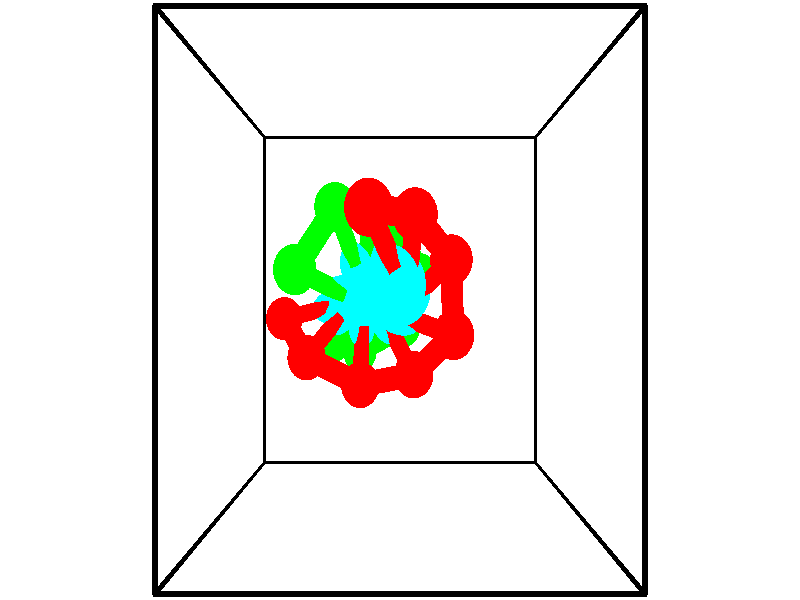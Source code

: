 // switches for output
#declare DRAW_BASES = 1; // possible values are 0, 1; only relevant for DNA ribbons
#declare DRAW_BASES_TYPE = 3; // possible values are 1, 2, 3; only relevant for DNA ribbons
#declare DRAW_FOG = 0; // set to 1 to enable fog

#include "colors.inc"

#include "transforms.inc"
background { rgb <1, 1, 1>}

#default {
   normal{
       ripples 0.25
       frequency 0.20
       turbulence 0.2
       lambda 5
   }
	finish {
		phong 0.1
		phong_size 40.
	}
}

// original window dimensions: 1024x640


// camera settings

camera {
	sky <-0, 1, 0>
	up <-0, 1, 0>
	right 1.6 * <1, 0, 0>
	location <2.5, 2.5, 11.1562>
	look_at <2.5, 2.5, 2.5>
	direction <0, 0, -8.6562>
	angle 67.0682
}


# declare cpy_camera_pos = <2.5, 2.5, 11.1562>;
# if (DRAW_FOG = 1)
fog {
	fog_type 2
	up vnormalize(cpy_camera_pos)
	color rgbt<1,1,1,0.3>
	distance 1e-5
	fog_alt 3e-3
	fog_offset 4
}
# end


// LIGHTS

# declare lum = 6;
global_settings {
	ambient_light rgb lum * <0.05, 0.05, 0.05>
	max_trace_level 15
}# declare cpy_direct_light_amount = 0.25;
light_source
{	1000 * <-1, -1, 1>,
	rgb lum * cpy_direct_light_amount
	parallel
}

light_source
{	1000 * <1, 1, -1>,
	rgb lum * cpy_direct_light_amount
	parallel
}

// strand 0

// nucleotide -1

// particle -1
sphere {
	<2.177748, 3.290651, 4.977559> 0.250000
	pigment { color rgbt <1,0,0,0> }
	no_shadow
}
cylinder {
	<2.360832, 2.944016, 5.057083>,  <2.470682, 2.736034, 5.104798>, 0.100000
	pigment { color rgbt <1,0,0,0> }
	no_shadow
}
cylinder {
	<2.360832, 2.944016, 5.057083>,  <2.177748, 3.290651, 4.977559>, 0.100000
	pigment { color rgbt <1,0,0,0> }
	no_shadow
}

// particle -1
sphere {
	<2.360832, 2.944016, 5.057083> 0.100000
	pigment { color rgbt <1,0,0,0> }
	no_shadow
}
sphere {
	0, 1
	scale<0.080000,0.200000,0.300000>
	matrix <0.258023, -0.084520, -0.962435,
		0.850839, 0.491813, 0.184914,
		0.457709, -0.866589, 0.198812,
		2.498145, 2.684039, 5.116727>
	pigment { color rgbt <0,1,1,0> }
	no_shadow
}
cylinder {
	<2.667661, 3.287112, 4.475432>,  <2.177748, 3.290651, 4.977559>, 0.130000
	pigment { color rgbt <1,0,0,0> }
	no_shadow
}

// nucleotide -1

// particle -1
sphere {
	<2.667661, 3.287112, 4.475432> 0.250000
	pigment { color rgbt <1,0,0,0> }
	no_shadow
}
cylinder {
	<2.616558, 2.900688, 4.565239>,  <2.585896, 2.668834, 4.619123>, 0.100000
	pigment { color rgbt <1,0,0,0> }
	no_shadow
}
cylinder {
	<2.616558, 2.900688, 4.565239>,  <2.667661, 3.287112, 4.475432>, 0.100000
	pigment { color rgbt <1,0,0,0> }
	no_shadow
}

// particle -1
sphere {
	<2.616558, 2.900688, 4.565239> 0.100000
	pigment { color rgbt <1,0,0,0> }
	no_shadow
}
sphere {
	0, 1
	scale<0.080000,0.200000,0.300000>
	matrix <-0.083008, -0.215164, -0.973044,
		0.988326, -0.142950, -0.052702,
		-0.127757, -0.966059, 0.224518,
		2.578231, 2.610870, 4.632594>
	pigment { color rgbt <0,1,1,0> }
	no_shadow
}
cylinder {
	<3.105230, 2.893808, 4.040323>,  <2.667661, 3.287112, 4.475432>, 0.130000
	pigment { color rgbt <1,0,0,0> }
	no_shadow
}

// nucleotide -1

// particle -1
sphere {
	<3.105230, 2.893808, 4.040323> 0.250000
	pigment { color rgbt <1,0,0,0> }
	no_shadow
}
cylinder {
	<2.811737, 2.658394, 4.176125>,  <2.635641, 2.517145, 4.257606>, 0.100000
	pigment { color rgbt <1,0,0,0> }
	no_shadow
}
cylinder {
	<2.811737, 2.658394, 4.176125>,  <3.105230, 2.893808, 4.040323>, 0.100000
	pigment { color rgbt <1,0,0,0> }
	no_shadow
}

// particle -1
sphere {
	<2.811737, 2.658394, 4.176125> 0.100000
	pigment { color rgbt <1,0,0,0> }
	no_shadow
}
sphere {
	0, 1
	scale<0.080000,0.200000,0.300000>
	matrix <-0.221862, -0.264756, -0.938446,
		0.642194, -0.763892, 0.063686,
		-0.733732, -0.588535, 0.339503,
		2.591617, 2.481833, 4.277976>
	pigment { color rgbt <0,1,1,0> }
	no_shadow
}
cylinder {
	<3.140800, 2.147672, 3.895659>,  <3.105230, 2.893808, 4.040323>, 0.130000
	pigment { color rgbt <1,0,0,0> }
	no_shadow
}

// nucleotide -1

// particle -1
sphere {
	<3.140800, 2.147672, 3.895659> 0.250000
	pigment { color rgbt <1,0,0,0> }
	no_shadow
}
cylinder {
	<2.760052, 2.265999, 3.927750>,  <2.531603, 2.336995, 3.947004>, 0.100000
	pigment { color rgbt <1,0,0,0> }
	no_shadow
}
cylinder {
	<2.760052, 2.265999, 3.927750>,  <3.140800, 2.147672, 3.895659>, 0.100000
	pigment { color rgbt <1,0,0,0> }
	no_shadow
}

// particle -1
sphere {
	<2.760052, 2.265999, 3.927750> 0.100000
	pigment { color rgbt <1,0,0,0> }
	no_shadow
}
sphere {
	0, 1
	scale<0.080000,0.200000,0.300000>
	matrix <-0.134149, -0.166741, -0.976832,
		-0.275588, -0.940579, 0.198399,
		-0.951869, 0.295818, 0.080225,
		2.474491, 2.354744, 3.951817>
	pigment { color rgbt <0,1,1,0> }
	no_shadow
}
cylinder {
	<2.673965, 1.710785, 3.487453>,  <3.140800, 2.147672, 3.895659>, 0.130000
	pigment { color rgbt <1,0,0,0> }
	no_shadow
}

// nucleotide -1

// particle -1
sphere {
	<2.673965, 1.710785, 3.487453> 0.250000
	pigment { color rgbt <1,0,0,0> }
	no_shadow
}
cylinder {
	<2.467430, 2.051346, 3.524353>,  <2.343509, 2.255682, 3.546493>, 0.100000
	pigment { color rgbt <1,0,0,0> }
	no_shadow
}
cylinder {
	<2.467430, 2.051346, 3.524353>,  <2.673965, 1.710785, 3.487453>, 0.100000
	pigment { color rgbt <1,0,0,0> }
	no_shadow
}

// particle -1
sphere {
	<2.467430, 2.051346, 3.524353> 0.100000
	pigment { color rgbt <1,0,0,0> }
	no_shadow
}
sphere {
	0, 1
	scale<0.080000,0.200000,0.300000>
	matrix <-0.297256, -0.077158, -0.951675,
		-0.803141, -0.518807, 0.292924,
		-0.516337, 0.851402, 0.092250,
		2.312529, 2.306767, 3.552028>
	pigment { color rgbt <0,1,1,0> }
	no_shadow
}
cylinder {
	<1.982214, 1.577273, 3.281587>,  <2.673965, 1.710785, 3.487453>, 0.130000
	pigment { color rgbt <1,0,0,0> }
	no_shadow
}

// nucleotide -1

// particle -1
sphere {
	<1.982214, 1.577273, 3.281587> 0.250000
	pigment { color rgbt <1,0,0,0> }
	no_shadow
}
cylinder {
	<1.996590, 1.977013, 3.280296>,  <2.005215, 2.216856, 3.279522>, 0.100000
	pigment { color rgbt <1,0,0,0> }
	no_shadow
}
cylinder {
	<1.996590, 1.977013, 3.280296>,  <1.982214, 1.577273, 3.281587>, 0.100000
	pigment { color rgbt <1,0,0,0> }
	no_shadow
}

// particle -1
sphere {
	<1.996590, 1.977013, 3.280296> 0.100000
	pigment { color rgbt <1,0,0,0> }
	no_shadow
}
sphere {
	0, 1
	scale<0.080000,0.200000,0.300000>
	matrix <-0.457937, 0.013598, -0.888881,
		-0.888258, 0.033424, 0.458128,
		0.035940, 0.999349, -0.003228,
		2.007372, 2.276817, 3.279328>
	pigment { color rgbt <0,1,1,0> }
	no_shadow
}
cylinder {
	<1.266818, 1.865387, 3.180048>,  <1.982214, 1.577273, 3.281587>, 0.130000
	pigment { color rgbt <1,0,0,0> }
	no_shadow
}

// nucleotide -1

// particle -1
sphere {
	<1.266818, 1.865387, 3.180048> 0.250000
	pigment { color rgbt <1,0,0,0> }
	no_shadow
}
cylinder {
	<1.526760, 2.145119, 3.060966>,  <1.682726, 2.312958, 2.989518>, 0.100000
	pigment { color rgbt <1,0,0,0> }
	no_shadow
}
cylinder {
	<1.526760, 2.145119, 3.060966>,  <1.266818, 1.865387, 3.180048>, 0.100000
	pigment { color rgbt <1,0,0,0> }
	no_shadow
}

// particle -1
sphere {
	<1.526760, 2.145119, 3.060966> 0.100000
	pigment { color rgbt <1,0,0,0> }
	no_shadow
}
sphere {
	0, 1
	scale<0.080000,0.200000,0.300000>
	matrix <-0.339202, -0.083667, -0.936986,
		-0.680169, 0.709887, 0.182842,
		0.649856, 0.699328, -0.297703,
		1.721717, 2.354917, 2.971656>
	pigment { color rgbt <0,1,1,0> }
	no_shadow
}
cylinder {
	<0.887623, 2.283018, 2.738369>,  <1.266818, 1.865387, 3.180048>, 0.130000
	pigment { color rgbt <1,0,0,0> }
	no_shadow
}

// nucleotide -1

// particle -1
sphere {
	<0.887623, 2.283018, 2.738369> 0.250000
	pigment { color rgbt <1,0,0,0> }
	no_shadow
}
cylinder {
	<1.267906, 2.364571, 2.644913>,  <1.496076, 2.413502, 2.588839>, 0.100000
	pigment { color rgbt <1,0,0,0> }
	no_shadow
}
cylinder {
	<1.267906, 2.364571, 2.644913>,  <0.887623, 2.283018, 2.738369>, 0.100000
	pigment { color rgbt <1,0,0,0> }
	no_shadow
}

// particle -1
sphere {
	<1.267906, 2.364571, 2.644913> 0.100000
	pigment { color rgbt <1,0,0,0> }
	no_shadow
}
sphere {
	0, 1
	scale<0.080000,0.200000,0.300000>
	matrix <-0.191002, -0.208539, -0.959182,
		-0.244283, 0.956527, -0.159317,
		0.950707, 0.203882, -0.233641,
		1.553118, 2.425735, 2.574820>
	pigment { color rgbt <0,1,1,0> }
	no_shadow
}
// strand 1

// nucleotide -1

// particle -1
sphere {
	<1.442163, 1.918857, 1.411599> 0.250000
	pigment { color rgbt <0,1,0,0> }
	no_shadow
}
cylinder {
	<1.762977, 2.151810, 1.358574>,  <1.955465, 2.291581, 1.326759>, 0.100000
	pigment { color rgbt <0,1,0,0> }
	no_shadow
}
cylinder {
	<1.762977, 2.151810, 1.358574>,  <1.442163, 1.918857, 1.411599>, 0.100000
	pigment { color rgbt <0,1,0,0> }
	no_shadow
}

// particle -1
sphere {
	<1.762977, 2.151810, 1.358574> 0.100000
	pigment { color rgbt <0,1,0,0> }
	no_shadow
}
sphere {
	0, 1
	scale<0.080000,0.200000,0.300000>
	matrix <-0.229197, 0.505048, 0.832103,
		0.551554, -0.636990, 0.538545,
		0.802033, 0.582383, -0.132565,
		2.003587, 2.326524, 1.318805>
	pigment { color rgbt <0,1,1,0> }
	no_shadow
}
cylinder {
	<1.890038, 1.837989, 1.954331>,  <1.442163, 1.918857, 1.411599>, 0.130000
	pigment { color rgbt <0,1,0,0> }
	no_shadow
}

// nucleotide -1

// particle -1
sphere {
	<1.890038, 1.837989, 1.954331> 0.250000
	pigment { color rgbt <0,1,0,0> }
	no_shadow
}
cylinder {
	<1.947615, 2.207687, 1.812881>,  <1.982160, 2.429507, 1.728012>, 0.100000
	pigment { color rgbt <0,1,0,0> }
	no_shadow
}
cylinder {
	<1.947615, 2.207687, 1.812881>,  <1.890038, 1.837989, 1.954331>, 0.100000
	pigment { color rgbt <0,1,0,0> }
	no_shadow
}

// particle -1
sphere {
	<1.947615, 2.207687, 1.812881> 0.100000
	pigment { color rgbt <0,1,0,0> }
	no_shadow
}
sphere {
	0, 1
	scale<0.080000,0.200000,0.300000>
	matrix <-0.037563, 0.362191, 0.931346,
		0.988873, -0.120776, 0.086852,
		0.143941, 0.924246, -0.353624,
		1.990797, 2.484961, 1.706794>
	pigment { color rgbt <0,1,1,0> }
	no_shadow
}
cylinder {
	<2.552555, 2.160127, 2.098225>,  <1.890038, 1.837989, 1.954331>, 0.130000
	pigment { color rgbt <0,1,0,0> }
	no_shadow
}

// nucleotide -1

// particle -1
sphere {
	<2.552555, 2.160127, 2.098225> 0.250000
	pigment { color rgbt <0,1,0,0> }
	no_shadow
}
cylinder {
	<2.250443, 2.422119, 2.088837>,  <2.069175, 2.579315, 2.083204>, 0.100000
	pigment { color rgbt <0,1,0,0> }
	no_shadow
}
cylinder {
	<2.250443, 2.422119, 2.088837>,  <2.552555, 2.160127, 2.098225>, 0.100000
	pigment { color rgbt <0,1,0,0> }
	no_shadow
}

// particle -1
sphere {
	<2.250443, 2.422119, 2.088837> 0.100000
	pigment { color rgbt <0,1,0,0> }
	no_shadow
}
sphere {
	0, 1
	scale<0.080000,0.200000,0.300000>
	matrix <0.128792, 0.183435, 0.974559,
		0.642623, 0.733042, -0.222901,
		-0.755281, 0.654981, -0.023470,
		2.023858, 2.618613, 2.081796>
	pigment { color rgbt <0,1,1,0> }
	no_shadow
}
cylinder {
	<2.792883, 2.823340, 2.290565>,  <2.552555, 2.160127, 2.098225>, 0.130000
	pigment { color rgbt <0,1,0,0> }
	no_shadow
}

// nucleotide -1

// particle -1
sphere {
	<2.792883, 2.823340, 2.290565> 0.250000
	pigment { color rgbt <0,1,0,0> }
	no_shadow
}
cylinder {
	<2.416540, 2.718521, 2.376465>,  <2.190734, 2.655630, 2.428005>, 0.100000
	pigment { color rgbt <0,1,0,0> }
	no_shadow
}
cylinder {
	<2.416540, 2.718521, 2.376465>,  <2.792883, 2.823340, 2.290565>, 0.100000
	pigment { color rgbt <0,1,0,0> }
	no_shadow
}

// particle -1
sphere {
	<2.416540, 2.718521, 2.376465> 0.100000
	pigment { color rgbt <0,1,0,0> }
	no_shadow
}
sphere {
	0, 1
	scale<0.080000,0.200000,0.300000>
	matrix <0.143317, 0.266519, 0.953115,
		-0.306995, 0.927523, -0.213201,
		-0.940858, -0.262046, 0.214750,
		2.134283, 2.639907, 2.440890>
	pigment { color rgbt <0,1,1,0> }
	no_shadow
}
cylinder {
	<2.503606, 3.347067, 2.675614>,  <2.792883, 2.823340, 2.290565>, 0.130000
	pigment { color rgbt <0,1,0,0> }
	no_shadow
}

// nucleotide -1

// particle -1
sphere {
	<2.503606, 3.347067, 2.675614> 0.250000
	pigment { color rgbt <0,1,0,0> }
	no_shadow
}
cylinder {
	<2.305343, 3.012344, 2.768631>,  <2.186384, 2.811511, 2.824441>, 0.100000
	pigment { color rgbt <0,1,0,0> }
	no_shadow
}
cylinder {
	<2.305343, 3.012344, 2.768631>,  <2.503606, 3.347067, 2.675614>, 0.100000
	pigment { color rgbt <0,1,0,0> }
	no_shadow
}

// particle -1
sphere {
	<2.305343, 3.012344, 2.768631> 0.100000
	pigment { color rgbt <0,1,0,0> }
	no_shadow
}
sphere {
	0, 1
	scale<0.080000,0.200000,0.300000>
	matrix <0.065872, 0.230757, 0.970779,
		-0.866015, 0.496493, -0.059255,
		-0.495659, -0.836807, 0.232544,
		2.156645, 2.761302, 2.838394>
	pigment { color rgbt <0,1,1,0> }
	no_shadow
}
cylinder {
	<2.111866, 3.534046, 3.137280>,  <2.503606, 3.347067, 2.675614>, 0.130000
	pigment { color rgbt <0,1,0,0> }
	no_shadow
}

// nucleotide -1

// particle -1
sphere {
	<2.111866, 3.534046, 3.137280> 0.250000
	pigment { color rgbt <0,1,0,0> }
	no_shadow
}
cylinder {
	<2.069486, 3.142822, 3.209030>,  <2.044057, 2.908088, 3.252080>, 0.100000
	pigment { color rgbt <0,1,0,0> }
	no_shadow
}
cylinder {
	<2.069486, 3.142822, 3.209030>,  <2.111866, 3.534046, 3.137280>, 0.100000
	pigment { color rgbt <0,1,0,0> }
	no_shadow
}

// particle -1
sphere {
	<2.069486, 3.142822, 3.209030> 0.100000
	pigment { color rgbt <0,1,0,0> }
	no_shadow
}
sphere {
	0, 1
	scale<0.080000,0.200000,0.300000>
	matrix <-0.035101, 0.183958, 0.982307,
		-0.993752, 0.097781, -0.053822,
		-0.105952, -0.978059, 0.179376,
		2.037700, 2.849405, 3.262843>
	pigment { color rgbt <0,1,1,0> }
	no_shadow
}
cylinder {
	<1.713871, 3.438171, 3.843759>,  <2.111866, 3.534046, 3.137280>, 0.130000
	pigment { color rgbt <0,1,0,0> }
	no_shadow
}

// nucleotide -1

// particle -1
sphere {
	<1.713871, 3.438171, 3.843759> 0.250000
	pigment { color rgbt <0,1,0,0> }
	no_shadow
}
cylinder {
	<1.863378, 3.079849, 3.747566>,  <1.953082, 2.864856, 3.689850>, 0.100000
	pigment { color rgbt <0,1,0,0> }
	no_shadow
}
cylinder {
	<1.863378, 3.079849, 3.747566>,  <1.713871, 3.438171, 3.843759>, 0.100000
	pigment { color rgbt <0,1,0,0> }
	no_shadow
}

// particle -1
sphere {
	<1.863378, 3.079849, 3.747566> 0.100000
	pigment { color rgbt <0,1,0,0> }
	no_shadow
}
sphere {
	0, 1
	scale<0.080000,0.200000,0.300000>
	matrix <0.097376, -0.219943, 0.970640,
		-0.922397, -0.386211, 0.005023,
		0.373767, -0.895805, -0.240483,
		1.975508, 2.811108, 3.675421>
	pigment { color rgbt <0,1,1,0> }
	no_shadow
}
cylinder {
	<1.268900, 2.796119, 4.090876>,  <1.713871, 3.438171, 3.843759>, 0.130000
	pigment { color rgbt <0,1,0,0> }
	no_shadow
}

// nucleotide -1

// particle -1
sphere {
	<1.268900, 2.796119, 4.090876> 0.250000
	pigment { color rgbt <0,1,0,0> }
	no_shadow
}
cylinder {
	<1.636300, 2.645493, 4.042618>,  <1.856740, 2.555117, 4.013663>, 0.100000
	pigment { color rgbt <0,1,0,0> }
	no_shadow
}
cylinder {
	<1.636300, 2.645493, 4.042618>,  <1.268900, 2.796119, 4.090876>, 0.100000
	pigment { color rgbt <0,1,0,0> }
	no_shadow
}

// particle -1
sphere {
	<1.636300, 2.645493, 4.042618> 0.100000
	pigment { color rgbt <0,1,0,0> }
	no_shadow
}
sphere {
	0, 1
	scale<0.080000,0.200000,0.300000>
	matrix <0.021226, -0.257711, 0.965989,
		-0.394851, -0.889821, -0.228715,
		0.918500, -0.376567, -0.120645,
		1.911850, 2.532523, 4.006424>
	pigment { color rgbt <0,1,1,0> }
	no_shadow
}
// box output
cylinder {
	<0.000000, 0.000000, 0.000000>,  <5.000000, 0.000000, 0.000000>, 0.025000
	pigment { color rgbt <0,0,0,0> }
	no_shadow
}
cylinder {
	<0.000000, 0.000000, 0.000000>,  <0.000000, 5.000000, 0.000000>, 0.025000
	pigment { color rgbt <0,0,0,0> }
	no_shadow
}
cylinder {
	<0.000000, 0.000000, 0.000000>,  <0.000000, 0.000000, 5.000000>, 0.025000
	pigment { color rgbt <0,0,0,0> }
	no_shadow
}
cylinder {
	<5.000000, 5.000000, 5.000000>,  <0.000000, 5.000000, 5.000000>, 0.025000
	pigment { color rgbt <0,0,0,0> }
	no_shadow
}
cylinder {
	<5.000000, 5.000000, 5.000000>,  <5.000000, 0.000000, 5.000000>, 0.025000
	pigment { color rgbt <0,0,0,0> }
	no_shadow
}
cylinder {
	<5.000000, 5.000000, 5.000000>,  <5.000000, 5.000000, 0.000000>, 0.025000
	pigment { color rgbt <0,0,0,0> }
	no_shadow
}
cylinder {
	<0.000000, 0.000000, 5.000000>,  <0.000000, 5.000000, 5.000000>, 0.025000
	pigment { color rgbt <0,0,0,0> }
	no_shadow
}
cylinder {
	<0.000000, 0.000000, 5.000000>,  <5.000000, 0.000000, 5.000000>, 0.025000
	pigment { color rgbt <0,0,0,0> }
	no_shadow
}
cylinder {
	<5.000000, 5.000000, 0.000000>,  <0.000000, 5.000000, 0.000000>, 0.025000
	pigment { color rgbt <0,0,0,0> }
	no_shadow
}
cylinder {
	<5.000000, 5.000000, 0.000000>,  <5.000000, 0.000000, 0.000000>, 0.025000
	pigment { color rgbt <0,0,0,0> }
	no_shadow
}
cylinder {
	<5.000000, 0.000000, 5.000000>,  <5.000000, 0.000000, 0.000000>, 0.025000
	pigment { color rgbt <0,0,0,0> }
	no_shadow
}
cylinder {
	<0.000000, 5.000000, 0.000000>,  <0.000000, 5.000000, 5.000000>, 0.025000
	pigment { color rgbt <0,0,0,0> }
	no_shadow
}
// end of box output
